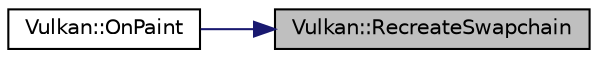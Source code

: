 digraph "Vulkan::RecreateSwapchain"
{
 // LATEX_PDF_SIZE
  edge [fontname="Helvetica",fontsize="10",labelfontname="Helvetica",labelfontsize="10"];
  node [fontname="Helvetica",fontsize="10",shape=record];
  rankdir="RL";
  Node1 [label="Vulkan::RecreateSwapchain",height=0.2,width=0.4,color="black", fillcolor="grey75", style="filled", fontcolor="black",tooltip=" "];
  Node1 -> Node2 [dir="back",color="midnightblue",fontsize="10",style="solid"];
  Node2 [label="Vulkan::OnPaint",height=0.2,width=0.4,color="black", fillcolor="white", style="filled",URL="$class_vulkan.html#a8419ba17f9b9d068cf3b07e5c71349f9",tooltip=" "];
}

